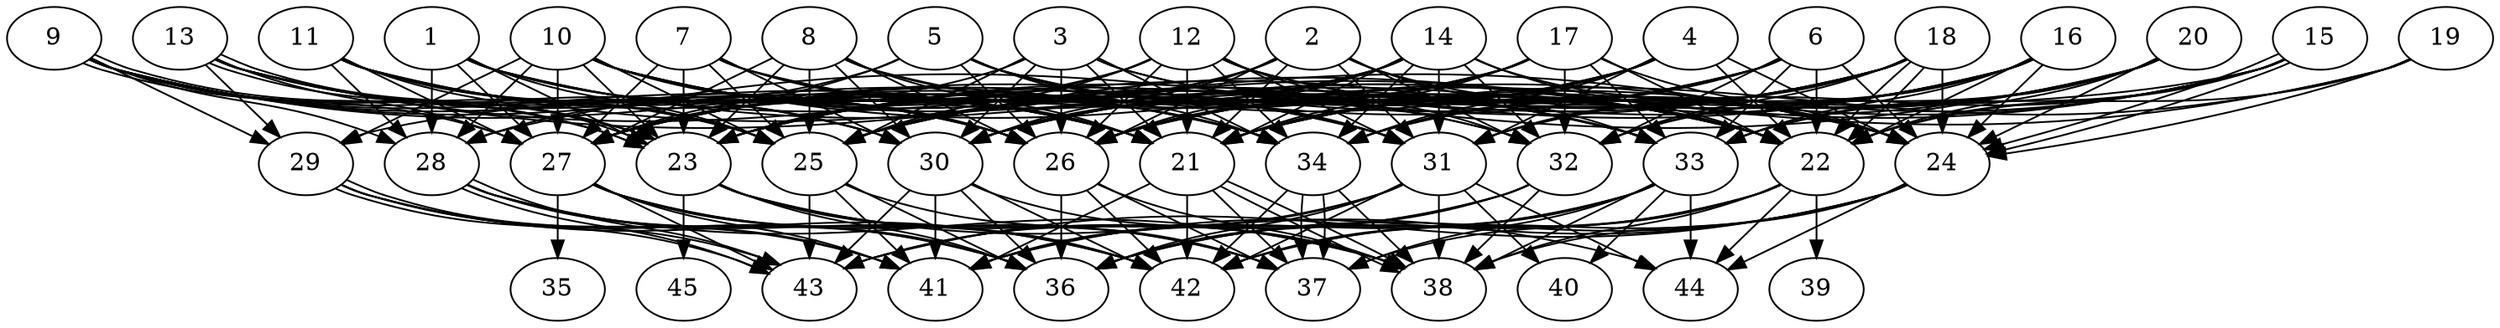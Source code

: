 // DAG automatically generated by daggen at Thu Oct  3 14:07:25 2019
// ./daggen --dot -n 45 --ccr 0.4 --fat 0.7 --regular 0.5 --density 0.9 --mindata 5242880 --maxdata 52428800 
digraph G {
  1 [size="118425600", alpha="0.01", expect_size="47370240"] 
  1 -> 21 [size ="47370240"]
  1 -> 22 [size ="47370240"]
  1 -> 23 [size ="47370240"]
  1 -> 25 [size ="47370240"]
  1 -> 26 [size ="47370240"]
  1 -> 27 [size ="47370240"]
  1 -> 28 [size ="47370240"]
  1 -> 32 [size ="47370240"]
  2 [size="83968000", alpha="0.02", expect_size="33587200"] 
  2 -> 21 [size ="33587200"]
  2 -> 22 [size ="33587200"]
  2 -> 23 [size ="33587200"]
  2 -> 25 [size ="33587200"]
  2 -> 26 [size ="33587200"]
  2 -> 30 [size ="33587200"]
  2 -> 31 [size ="33587200"]
  2 -> 32 [size ="33587200"]
  2 -> 33 [size ="33587200"]
  3 [size="26478080", alpha="0.12", expect_size="10591232"] 
  3 -> 21 [size ="10591232"]
  3 -> 22 [size ="10591232"]
  3 -> 24 [size ="10591232"]
  3 -> 25 [size ="10591232"]
  3 -> 26 [size ="10591232"]
  3 -> 27 [size ="10591232"]
  3 -> 30 [size ="10591232"]
  3 -> 34 [size ="10591232"]
  4 [size="97953280", alpha="0.10", expect_size="39181312"] 
  4 -> 21 [size ="39181312"]
  4 -> 22 [size ="39181312"]
  4 -> 24 [size ="39181312"]
  4 -> 25 [size ="39181312"]
  4 -> 26 [size ="39181312"]
  4 -> 27 [size ="39181312"]
  4 -> 31 [size ="39181312"]
  4 -> 34 [size ="39181312"]
  5 [size="72171520", alpha="0.17", expect_size="28868608"] 
  5 -> 22 [size ="28868608"]
  5 -> 26 [size ="28868608"]
  5 -> 27 [size ="28868608"]
  5 -> 28 [size ="28868608"]
  5 -> 31 [size ="28868608"]
  5 -> 33 [size ="28868608"]
  5 -> 34 [size ="28868608"]
  6 [size="120890880", alpha="0.06", expect_size="48356352"] 
  6 -> 22 [size ="48356352"]
  6 -> 23 [size ="48356352"]
  6 -> 24 [size ="48356352"]
  6 -> 26 [size ="48356352"]
  6 -> 27 [size ="48356352"]
  6 -> 32 [size ="48356352"]
  6 -> 33 [size ="48356352"]
  6 -> 34 [size ="48356352"]
  7 [size="126187520", alpha="0.12", expect_size="50475008"] 
  7 -> 21 [size ="50475008"]
  7 -> 23 [size ="50475008"]
  7 -> 25 [size ="50475008"]
  7 -> 27 [size ="50475008"]
  7 -> 30 [size ="50475008"]
  7 -> 33 [size ="50475008"]
  7 -> 34 [size ="50475008"]
  8 [size="73960960", alpha="0.06", expect_size="29584384"] 
  8 -> 21 [size ="29584384"]
  8 -> 22 [size ="29584384"]
  8 -> 23 [size ="29584384"]
  8 -> 25 [size ="29584384"]
  8 -> 26 [size ="29584384"]
  8 -> 27 [size ="29584384"]
  8 -> 30 [size ="29584384"]
  8 -> 31 [size ="29584384"]
  9 [size="117693440", alpha="0.04", expect_size="47077376"] 
  9 -> 21 [size ="47077376"]
  9 -> 23 [size ="47077376"]
  9 -> 23 [size ="47077376"]
  9 -> 25 [size ="47077376"]
  9 -> 26 [size ="47077376"]
  9 -> 27 [size ="47077376"]
  9 -> 28 [size ="47077376"]
  9 -> 29 [size ="47077376"]
  9 -> 30 [size ="47077376"]
  9 -> 31 [size ="47077376"]
  9 -> 34 [size ="47077376"]
  10 [size="17326080", alpha="0.15", expect_size="6930432"] 
  10 -> 21 [size ="6930432"]
  10 -> 23 [size ="6930432"]
  10 -> 24 [size ="6930432"]
  10 -> 25 [size ="6930432"]
  10 -> 26 [size ="6930432"]
  10 -> 27 [size ="6930432"]
  10 -> 28 [size ="6930432"]
  10 -> 29 [size ="6930432"]
  10 -> 31 [size ="6930432"]
  10 -> 32 [size ="6930432"]
  10 -> 33 [size ="6930432"]
  11 [size="63216640", alpha="0.05", expect_size="25286656"] 
  11 -> 21 [size ="25286656"]
  11 -> 22 [size ="25286656"]
  11 -> 23 [size ="25286656"]
  11 -> 25 [size ="25286656"]
  11 -> 26 [size ="25286656"]
  11 -> 27 [size ="25286656"]
  11 -> 28 [size ="25286656"]
  11 -> 30 [size ="25286656"]
  11 -> 34 [size ="25286656"]
  12 [size="67125760", alpha="0.16", expect_size="26850304"] 
  12 -> 21 [size ="26850304"]
  12 -> 22 [size ="26850304"]
  12 -> 23 [size ="26850304"]
  12 -> 24 [size ="26850304"]
  12 -> 25 [size ="26850304"]
  12 -> 26 [size ="26850304"]
  12 -> 27 [size ="26850304"]
  12 -> 31 [size ="26850304"]
  12 -> 32 [size ="26850304"]
  12 -> 34 [size ="26850304"]
  13 [size="78259200", alpha="0.05", expect_size="31303680"] 
  13 -> 21 [size ="31303680"]
  13 -> 23 [size ="31303680"]
  13 -> 23 [size ="31303680"]
  13 -> 24 [size ="31303680"]
  13 -> 26 [size ="31303680"]
  13 -> 27 [size ="31303680"]
  13 -> 29 [size ="31303680"]
  13 -> 30 [size ="31303680"]
  13 -> 33 [size ="31303680"]
  14 [size="29324800", alpha="0.04", expect_size="11729920"] 
  14 -> 21 [size ="11729920"]
  14 -> 22 [size ="11729920"]
  14 -> 23 [size ="11729920"]
  14 -> 24 [size ="11729920"]
  14 -> 26 [size ="11729920"]
  14 -> 27 [size ="11729920"]
  14 -> 30 [size ="11729920"]
  14 -> 31 [size ="11729920"]
  14 -> 32 [size ="11729920"]
  14 -> 34 [size ="11729920"]
  15 [size="86448640", alpha="0.14", expect_size="34579456"] 
  15 -> 21 [size ="34579456"]
  15 -> 22 [size ="34579456"]
  15 -> 24 [size ="34579456"]
  15 -> 24 [size ="34579456"]
  15 -> 26 [size ="34579456"]
  15 -> 29 [size ="34579456"]
  15 -> 30 [size ="34579456"]
  15 -> 31 [size ="34579456"]
  15 -> 33 [size ="34579456"]
  16 [size="67138560", alpha="0.04", expect_size="26855424"] 
  16 -> 21 [size ="26855424"]
  16 -> 22 [size ="26855424"]
  16 -> 23 [size ="26855424"]
  16 -> 24 [size ="26855424"]
  16 -> 25 [size ="26855424"]
  16 -> 26 [size ="26855424"]
  16 -> 31 [size ="26855424"]
  16 -> 32 [size ="26855424"]
  16 -> 33 [size ="26855424"]
  17 [size="103667200", alpha="0.04", expect_size="41466880"] 
  17 -> 21 [size ="41466880"]
  17 -> 22 [size ="41466880"]
  17 -> 23 [size ="41466880"]
  17 -> 24 [size ="41466880"]
  17 -> 26 [size ="41466880"]
  17 -> 27 [size ="41466880"]
  17 -> 30 [size ="41466880"]
  17 -> 32 [size ="41466880"]
  17 -> 33 [size ="41466880"]
  18 [size="57489920", alpha="0.07", expect_size="22995968"] 
  18 -> 22 [size ="22995968"]
  18 -> 22 [size ="22995968"]
  18 -> 23 [size ="22995968"]
  18 -> 24 [size ="22995968"]
  18 -> 25 [size ="22995968"]
  18 -> 26 [size ="22995968"]
  18 -> 30 [size ="22995968"]
  18 -> 31 [size ="22995968"]
  18 -> 32 [size ="22995968"]
  18 -> 34 [size ="22995968"]
  19 [size="91622400", alpha="0.05", expect_size="36648960"] 
  19 -> 21 [size ="36648960"]
  19 -> 22 [size ="36648960"]
  19 -> 24 [size ="36648960"]
  19 -> 25 [size ="36648960"]
  20 [size="115392000", alpha="0.02", expect_size="46156800"] 
  20 -> 21 [size ="46156800"]
  20 -> 22 [size ="46156800"]
  20 -> 24 [size ="46156800"]
  20 -> 28 [size ="46156800"]
  20 -> 30 [size ="46156800"]
  20 -> 32 [size ="46156800"]
  20 -> 33 [size ="46156800"]
  20 -> 34 [size ="46156800"]
  21 [size="88110080", alpha="0.17", expect_size="35244032"] 
  21 -> 37 [size ="35244032"]
  21 -> 38 [size ="35244032"]
  21 -> 38 [size ="35244032"]
  21 -> 41 [size ="35244032"]
  21 -> 42 [size ="35244032"]
  22 [size="120238080", alpha="0.05", expect_size="48095232"] 
  22 -> 36 [size ="48095232"]
  22 -> 37 [size ="48095232"]
  22 -> 38 [size ="48095232"]
  22 -> 39 [size ="48095232"]
  22 -> 42 [size ="48095232"]
  22 -> 44 [size ="48095232"]
  23 [size="93742080", alpha="0.14", expect_size="37496832"] 
  23 -> 36 [size ="37496832"]
  23 -> 37 [size ="37496832"]
  23 -> 38 [size ="37496832"]
  23 -> 42 [size ="37496832"]
  23 -> 44 [size ="37496832"]
  23 -> 45 [size ="37496832"]
  24 [size="122240000", alpha="0.18", expect_size="48896000"] 
  24 -> 36 [size ="48896000"]
  24 -> 38 [size ="48896000"]
  24 -> 41 [size ="48896000"]
  24 -> 42 [size ="48896000"]
  24 -> 43 [size ="48896000"]
  24 -> 44 [size ="48896000"]
  25 [size="24993280", alpha="0.12", expect_size="9997312"] 
  25 -> 36 [size ="9997312"]
  25 -> 37 [size ="9997312"]
  25 -> 41 [size ="9997312"]
  25 -> 43 [size ="9997312"]
  26 [size="106204160", alpha="0.04", expect_size="42481664"] 
  26 -> 36 [size ="42481664"]
  26 -> 37 [size ="42481664"]
  26 -> 38 [size ="42481664"]
  26 -> 42 [size ="42481664"]
  27 [size="129676800", alpha="0.16", expect_size="51870720"] 
  27 -> 35 [size ="51870720"]
  27 -> 36 [size ="51870720"]
  27 -> 37 [size ="51870720"]
  27 -> 41 [size ="51870720"]
  27 -> 42 [size ="51870720"]
  27 -> 43 [size ="51870720"]
  28 [size="34767360", alpha="0.17", expect_size="13906944"] 
  28 -> 36 [size ="13906944"]
  28 -> 38 [size ="13906944"]
  28 -> 41 [size ="13906944"]
  28 -> 42 [size ="13906944"]
  28 -> 43 [size ="13906944"]
  28 -> 43 [size ="13906944"]
  29 [size="73766400", alpha="0.17", expect_size="29506560"] 
  29 -> 36 [size ="29506560"]
  29 -> 41 [size ="29506560"]
  29 -> 42 [size ="29506560"]
  29 -> 43 [size ="29506560"]
  29 -> 43 [size ="29506560"]
  30 [size="102574080", alpha="0.17", expect_size="41029632"] 
  30 -> 36 [size ="41029632"]
  30 -> 38 [size ="41029632"]
  30 -> 41 [size ="41029632"]
  30 -> 42 [size ="41029632"]
  30 -> 43 [size ="41029632"]
  31 [size="115927040", alpha="0.05", expect_size="46370816"] 
  31 -> 36 [size ="46370816"]
  31 -> 38 [size ="46370816"]
  31 -> 40 [size ="46370816"]
  31 -> 41 [size ="46370816"]
  31 -> 42 [size ="46370816"]
  31 -> 43 [size ="46370816"]
  31 -> 44 [size ="46370816"]
  32 [size="101181440", alpha="0.03", expect_size="40472576"] 
  32 -> 36 [size ="40472576"]
  32 -> 38 [size ="40472576"]
  32 -> 41 [size ="40472576"]
  32 -> 43 [size ="40472576"]
  33 [size="129198080", alpha="0.12", expect_size="51679232"] 
  33 -> 36 [size ="51679232"]
  33 -> 37 [size ="51679232"]
  33 -> 38 [size ="51679232"]
  33 -> 40 [size ="51679232"]
  33 -> 41 [size ="51679232"]
  33 -> 42 [size ="51679232"]
  33 -> 44 [size ="51679232"]
  34 [size="95385600", alpha="0.04", expect_size="38154240"] 
  34 -> 37 [size ="38154240"]
  34 -> 37 [size ="38154240"]
  34 -> 38 [size ="38154240"]
  34 -> 42 [size ="38154240"]
  35 [size="84590080", alpha="0.08", expect_size="33836032"] 
  36 [size="37916160", alpha="0.01", expect_size="15166464"] 
  37 [size="63144960", alpha="0.09", expect_size="25257984"] 
  38 [size="37429760", alpha="0.05", expect_size="14971904"] 
  39 [size="21624320", alpha="0.15", expect_size="8649728"] 
  40 [size="120317440", alpha="0.02", expect_size="48126976"] 
  41 [size="101800960", alpha="0.01", expect_size="40720384"] 
  42 [size="16184320", alpha="0.19", expect_size="6473728"] 
  43 [size="35448320", alpha="0.10", expect_size="14179328"] 
  44 [size="106787840", alpha="0.20", expect_size="42715136"] 
  45 [size="128453120", alpha="0.11", expect_size="51381248"] 
}
